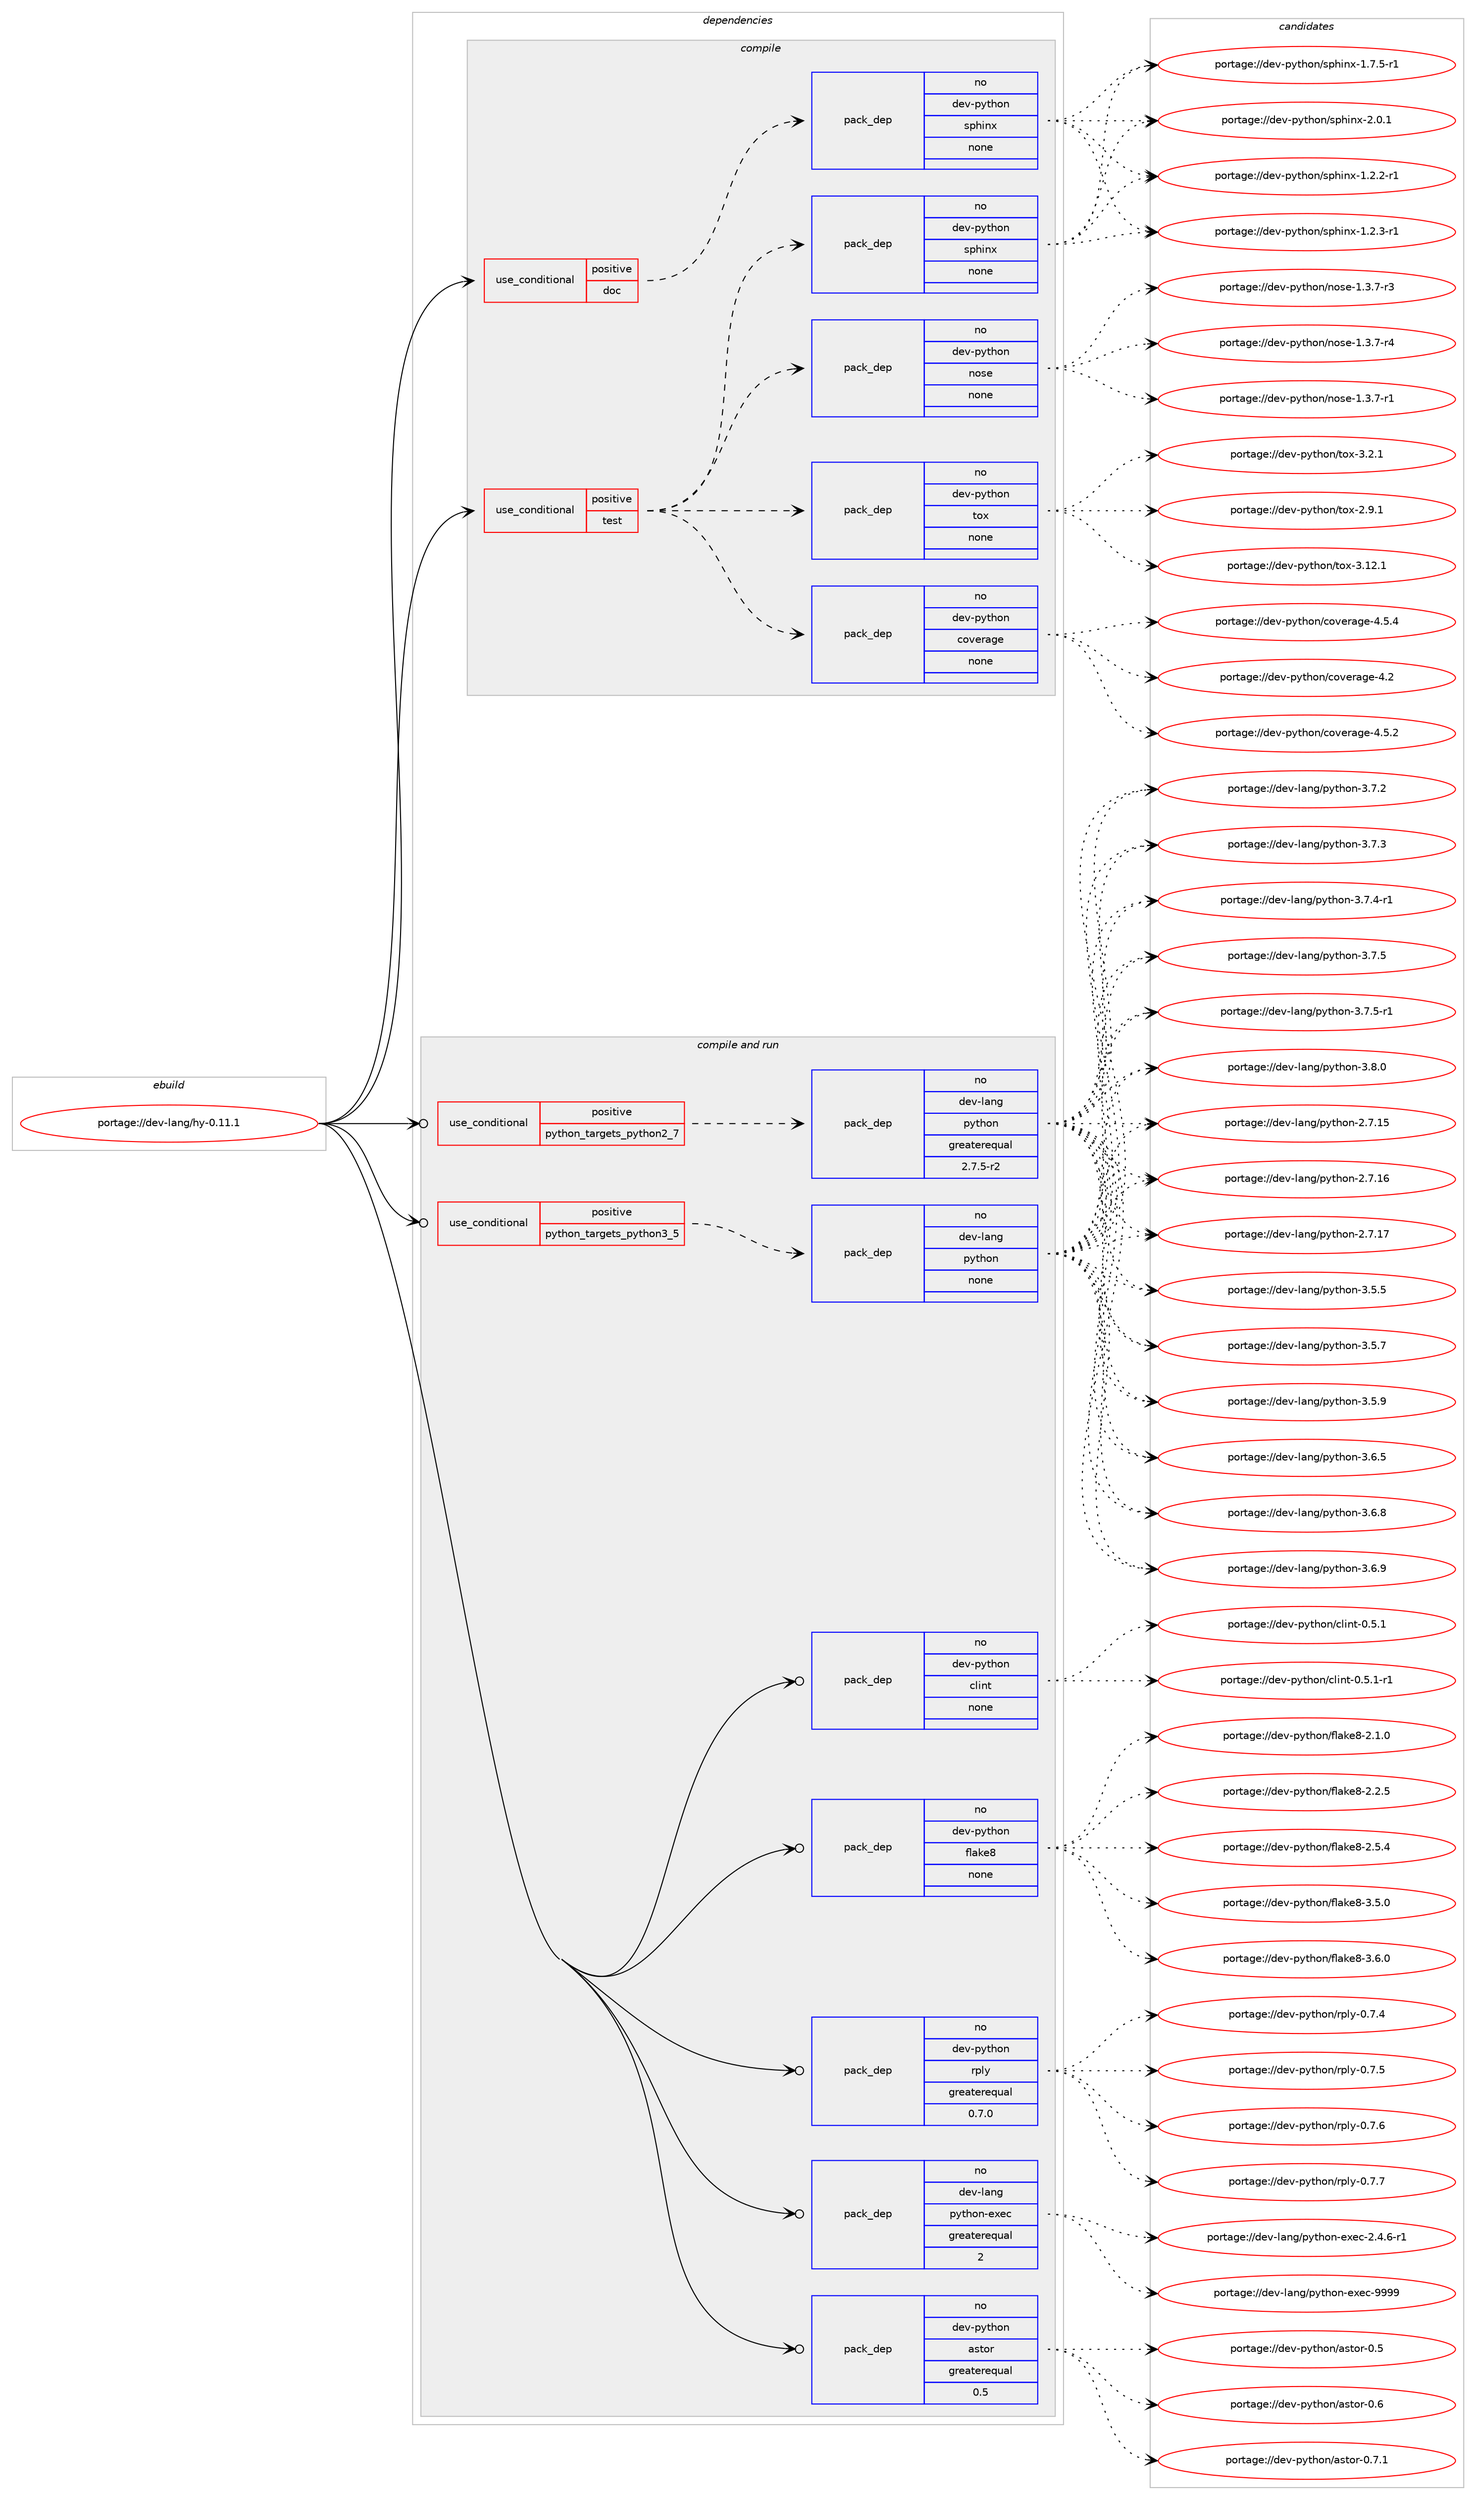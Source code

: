 digraph prolog {

# *************
# Graph options
# *************

newrank=true;
concentrate=true;
compound=true;
graph [rankdir=LR,fontname=Helvetica,fontsize=10,ranksep=1.5];#, ranksep=2.5, nodesep=0.2];
edge  [arrowhead=vee];
node  [fontname=Helvetica,fontsize=10];

# **********
# The ebuild
# **********

subgraph cluster_leftcol {
color=gray;
rank=same;
label=<<i>ebuild</i>>;
id [label="portage://dev-lang/hy-0.11.1", color=red, width=4, href="../dev-lang/hy-0.11.1.svg"];
}

# ****************
# The dependencies
# ****************

subgraph cluster_midcol {
color=gray;
label=<<i>dependencies</i>>;
subgraph cluster_compile {
fillcolor="#eeeeee";
style=filled;
label=<<i>compile</i>>;
subgraph cond19272 {
dependency93702 [label=<<TABLE BORDER="0" CELLBORDER="1" CELLSPACING="0" CELLPADDING="4"><TR><TD ROWSPAN="3" CELLPADDING="10">use_conditional</TD></TR><TR><TD>positive</TD></TR><TR><TD>doc</TD></TR></TABLE>>, shape=none, color=red];
subgraph pack71673 {
dependency93703 [label=<<TABLE BORDER="0" CELLBORDER="1" CELLSPACING="0" CELLPADDING="4" WIDTH="220"><TR><TD ROWSPAN="6" CELLPADDING="30">pack_dep</TD></TR><TR><TD WIDTH="110">no</TD></TR><TR><TD>dev-python</TD></TR><TR><TD>sphinx</TD></TR><TR><TD>none</TD></TR><TR><TD></TD></TR></TABLE>>, shape=none, color=blue];
}
dependency93702:e -> dependency93703:w [weight=20,style="dashed",arrowhead="vee"];
}
id:e -> dependency93702:w [weight=20,style="solid",arrowhead="vee"];
subgraph cond19273 {
dependency93704 [label=<<TABLE BORDER="0" CELLBORDER="1" CELLSPACING="0" CELLPADDING="4"><TR><TD ROWSPAN="3" CELLPADDING="10">use_conditional</TD></TR><TR><TD>positive</TD></TR><TR><TD>test</TD></TR></TABLE>>, shape=none, color=red];
subgraph pack71674 {
dependency93705 [label=<<TABLE BORDER="0" CELLBORDER="1" CELLSPACING="0" CELLPADDING="4" WIDTH="220"><TR><TD ROWSPAN="6" CELLPADDING="30">pack_dep</TD></TR><TR><TD WIDTH="110">no</TD></TR><TR><TD>dev-python</TD></TR><TR><TD>tox</TD></TR><TR><TD>none</TD></TR><TR><TD></TD></TR></TABLE>>, shape=none, color=blue];
}
dependency93704:e -> dependency93705:w [weight=20,style="dashed",arrowhead="vee"];
subgraph pack71675 {
dependency93706 [label=<<TABLE BORDER="0" CELLBORDER="1" CELLSPACING="0" CELLPADDING="4" WIDTH="220"><TR><TD ROWSPAN="6" CELLPADDING="30">pack_dep</TD></TR><TR><TD WIDTH="110">no</TD></TR><TR><TD>dev-python</TD></TR><TR><TD>nose</TD></TR><TR><TD>none</TD></TR><TR><TD></TD></TR></TABLE>>, shape=none, color=blue];
}
dependency93704:e -> dependency93706:w [weight=20,style="dashed",arrowhead="vee"];
subgraph pack71676 {
dependency93707 [label=<<TABLE BORDER="0" CELLBORDER="1" CELLSPACING="0" CELLPADDING="4" WIDTH="220"><TR><TD ROWSPAN="6" CELLPADDING="30">pack_dep</TD></TR><TR><TD WIDTH="110">no</TD></TR><TR><TD>dev-python</TD></TR><TR><TD>sphinx</TD></TR><TR><TD>none</TD></TR><TR><TD></TD></TR></TABLE>>, shape=none, color=blue];
}
dependency93704:e -> dependency93707:w [weight=20,style="dashed",arrowhead="vee"];
subgraph pack71677 {
dependency93708 [label=<<TABLE BORDER="0" CELLBORDER="1" CELLSPACING="0" CELLPADDING="4" WIDTH="220"><TR><TD ROWSPAN="6" CELLPADDING="30">pack_dep</TD></TR><TR><TD WIDTH="110">no</TD></TR><TR><TD>dev-python</TD></TR><TR><TD>coverage</TD></TR><TR><TD>none</TD></TR><TR><TD></TD></TR></TABLE>>, shape=none, color=blue];
}
dependency93704:e -> dependency93708:w [weight=20,style="dashed",arrowhead="vee"];
}
id:e -> dependency93704:w [weight=20,style="solid",arrowhead="vee"];
}
subgraph cluster_compileandrun {
fillcolor="#eeeeee";
style=filled;
label=<<i>compile and run</i>>;
subgraph cond19274 {
dependency93709 [label=<<TABLE BORDER="0" CELLBORDER="1" CELLSPACING="0" CELLPADDING="4"><TR><TD ROWSPAN="3" CELLPADDING="10">use_conditional</TD></TR><TR><TD>positive</TD></TR><TR><TD>python_targets_python2_7</TD></TR></TABLE>>, shape=none, color=red];
subgraph pack71678 {
dependency93710 [label=<<TABLE BORDER="0" CELLBORDER="1" CELLSPACING="0" CELLPADDING="4" WIDTH="220"><TR><TD ROWSPAN="6" CELLPADDING="30">pack_dep</TD></TR><TR><TD WIDTH="110">no</TD></TR><TR><TD>dev-lang</TD></TR><TR><TD>python</TD></TR><TR><TD>greaterequal</TD></TR><TR><TD>2.7.5-r2</TD></TR></TABLE>>, shape=none, color=blue];
}
dependency93709:e -> dependency93710:w [weight=20,style="dashed",arrowhead="vee"];
}
id:e -> dependency93709:w [weight=20,style="solid",arrowhead="odotvee"];
subgraph cond19275 {
dependency93711 [label=<<TABLE BORDER="0" CELLBORDER="1" CELLSPACING="0" CELLPADDING="4"><TR><TD ROWSPAN="3" CELLPADDING="10">use_conditional</TD></TR><TR><TD>positive</TD></TR><TR><TD>python_targets_python3_5</TD></TR></TABLE>>, shape=none, color=red];
subgraph pack71679 {
dependency93712 [label=<<TABLE BORDER="0" CELLBORDER="1" CELLSPACING="0" CELLPADDING="4" WIDTH="220"><TR><TD ROWSPAN="6" CELLPADDING="30">pack_dep</TD></TR><TR><TD WIDTH="110">no</TD></TR><TR><TD>dev-lang</TD></TR><TR><TD>python</TD></TR><TR><TD>none</TD></TR><TR><TD></TD></TR></TABLE>>, shape=none, color=blue];
}
dependency93711:e -> dependency93712:w [weight=20,style="dashed",arrowhead="vee"];
}
id:e -> dependency93711:w [weight=20,style="solid",arrowhead="odotvee"];
subgraph pack71680 {
dependency93713 [label=<<TABLE BORDER="0" CELLBORDER="1" CELLSPACING="0" CELLPADDING="4" WIDTH="220"><TR><TD ROWSPAN="6" CELLPADDING="30">pack_dep</TD></TR><TR><TD WIDTH="110">no</TD></TR><TR><TD>dev-lang</TD></TR><TR><TD>python-exec</TD></TR><TR><TD>greaterequal</TD></TR><TR><TD>2</TD></TR></TABLE>>, shape=none, color=blue];
}
id:e -> dependency93713:w [weight=20,style="solid",arrowhead="odotvee"];
subgraph pack71681 {
dependency93714 [label=<<TABLE BORDER="0" CELLBORDER="1" CELLSPACING="0" CELLPADDING="4" WIDTH="220"><TR><TD ROWSPAN="6" CELLPADDING="30">pack_dep</TD></TR><TR><TD WIDTH="110">no</TD></TR><TR><TD>dev-python</TD></TR><TR><TD>astor</TD></TR><TR><TD>greaterequal</TD></TR><TR><TD>0.5</TD></TR></TABLE>>, shape=none, color=blue];
}
id:e -> dependency93714:w [weight=20,style="solid",arrowhead="odotvee"];
subgraph pack71682 {
dependency93715 [label=<<TABLE BORDER="0" CELLBORDER="1" CELLSPACING="0" CELLPADDING="4" WIDTH="220"><TR><TD ROWSPAN="6" CELLPADDING="30">pack_dep</TD></TR><TR><TD WIDTH="110">no</TD></TR><TR><TD>dev-python</TD></TR><TR><TD>clint</TD></TR><TR><TD>none</TD></TR><TR><TD></TD></TR></TABLE>>, shape=none, color=blue];
}
id:e -> dependency93715:w [weight=20,style="solid",arrowhead="odotvee"];
subgraph pack71683 {
dependency93716 [label=<<TABLE BORDER="0" CELLBORDER="1" CELLSPACING="0" CELLPADDING="4" WIDTH="220"><TR><TD ROWSPAN="6" CELLPADDING="30">pack_dep</TD></TR><TR><TD WIDTH="110">no</TD></TR><TR><TD>dev-python</TD></TR><TR><TD>flake8</TD></TR><TR><TD>none</TD></TR><TR><TD></TD></TR></TABLE>>, shape=none, color=blue];
}
id:e -> dependency93716:w [weight=20,style="solid",arrowhead="odotvee"];
subgraph pack71684 {
dependency93717 [label=<<TABLE BORDER="0" CELLBORDER="1" CELLSPACING="0" CELLPADDING="4" WIDTH="220"><TR><TD ROWSPAN="6" CELLPADDING="30">pack_dep</TD></TR><TR><TD WIDTH="110">no</TD></TR><TR><TD>dev-python</TD></TR><TR><TD>rply</TD></TR><TR><TD>greaterequal</TD></TR><TR><TD>0.7.0</TD></TR></TABLE>>, shape=none, color=blue];
}
id:e -> dependency93717:w [weight=20,style="solid",arrowhead="odotvee"];
}
subgraph cluster_run {
fillcolor="#eeeeee";
style=filled;
label=<<i>run</i>>;
}
}

# **************
# The candidates
# **************

subgraph cluster_choices {
rank=same;
color=gray;
label=<<i>candidates</i>>;

subgraph choice71673 {
color=black;
nodesep=1;
choiceportage10010111845112121116104111110471151121041051101204549465046504511449 [label="portage://dev-python/sphinx-1.2.2-r1", color=red, width=4,href="../dev-python/sphinx-1.2.2-r1.svg"];
choiceportage10010111845112121116104111110471151121041051101204549465046514511449 [label="portage://dev-python/sphinx-1.2.3-r1", color=red, width=4,href="../dev-python/sphinx-1.2.3-r1.svg"];
choiceportage10010111845112121116104111110471151121041051101204549465546534511449 [label="portage://dev-python/sphinx-1.7.5-r1", color=red, width=4,href="../dev-python/sphinx-1.7.5-r1.svg"];
choiceportage1001011184511212111610411111047115112104105110120455046484649 [label="portage://dev-python/sphinx-2.0.1", color=red, width=4,href="../dev-python/sphinx-2.0.1.svg"];
dependency93703:e -> choiceportage10010111845112121116104111110471151121041051101204549465046504511449:w [style=dotted,weight="100"];
dependency93703:e -> choiceportage10010111845112121116104111110471151121041051101204549465046514511449:w [style=dotted,weight="100"];
dependency93703:e -> choiceportage10010111845112121116104111110471151121041051101204549465546534511449:w [style=dotted,weight="100"];
dependency93703:e -> choiceportage1001011184511212111610411111047115112104105110120455046484649:w [style=dotted,weight="100"];
}
subgraph choice71674 {
color=black;
nodesep=1;
choiceportage1001011184511212111610411111047116111120455046574649 [label="portage://dev-python/tox-2.9.1", color=red, width=4,href="../dev-python/tox-2.9.1.svg"];
choiceportage100101118451121211161041111104711611112045514649504649 [label="portage://dev-python/tox-3.12.1", color=red, width=4,href="../dev-python/tox-3.12.1.svg"];
choiceportage1001011184511212111610411111047116111120455146504649 [label="portage://dev-python/tox-3.2.1", color=red, width=4,href="../dev-python/tox-3.2.1.svg"];
dependency93705:e -> choiceportage1001011184511212111610411111047116111120455046574649:w [style=dotted,weight="100"];
dependency93705:e -> choiceportage100101118451121211161041111104711611112045514649504649:w [style=dotted,weight="100"];
dependency93705:e -> choiceportage1001011184511212111610411111047116111120455146504649:w [style=dotted,weight="100"];
}
subgraph choice71675 {
color=black;
nodesep=1;
choiceportage10010111845112121116104111110471101111151014549465146554511449 [label="portage://dev-python/nose-1.3.7-r1", color=red, width=4,href="../dev-python/nose-1.3.7-r1.svg"];
choiceportage10010111845112121116104111110471101111151014549465146554511451 [label="portage://dev-python/nose-1.3.7-r3", color=red, width=4,href="../dev-python/nose-1.3.7-r3.svg"];
choiceportage10010111845112121116104111110471101111151014549465146554511452 [label="portage://dev-python/nose-1.3.7-r4", color=red, width=4,href="../dev-python/nose-1.3.7-r4.svg"];
dependency93706:e -> choiceportage10010111845112121116104111110471101111151014549465146554511449:w [style=dotted,weight="100"];
dependency93706:e -> choiceportage10010111845112121116104111110471101111151014549465146554511451:w [style=dotted,weight="100"];
dependency93706:e -> choiceportage10010111845112121116104111110471101111151014549465146554511452:w [style=dotted,weight="100"];
}
subgraph choice71676 {
color=black;
nodesep=1;
choiceportage10010111845112121116104111110471151121041051101204549465046504511449 [label="portage://dev-python/sphinx-1.2.2-r1", color=red, width=4,href="../dev-python/sphinx-1.2.2-r1.svg"];
choiceportage10010111845112121116104111110471151121041051101204549465046514511449 [label="portage://dev-python/sphinx-1.2.3-r1", color=red, width=4,href="../dev-python/sphinx-1.2.3-r1.svg"];
choiceportage10010111845112121116104111110471151121041051101204549465546534511449 [label="portage://dev-python/sphinx-1.7.5-r1", color=red, width=4,href="../dev-python/sphinx-1.7.5-r1.svg"];
choiceportage1001011184511212111610411111047115112104105110120455046484649 [label="portage://dev-python/sphinx-2.0.1", color=red, width=4,href="../dev-python/sphinx-2.0.1.svg"];
dependency93707:e -> choiceportage10010111845112121116104111110471151121041051101204549465046504511449:w [style=dotted,weight="100"];
dependency93707:e -> choiceportage10010111845112121116104111110471151121041051101204549465046514511449:w [style=dotted,weight="100"];
dependency93707:e -> choiceportage10010111845112121116104111110471151121041051101204549465546534511449:w [style=dotted,weight="100"];
dependency93707:e -> choiceportage1001011184511212111610411111047115112104105110120455046484649:w [style=dotted,weight="100"];
}
subgraph choice71677 {
color=black;
nodesep=1;
choiceportage1001011184511212111610411111047991111181011149710310145524650 [label="portage://dev-python/coverage-4.2", color=red, width=4,href="../dev-python/coverage-4.2.svg"];
choiceportage10010111845112121116104111110479911111810111497103101455246534650 [label="portage://dev-python/coverage-4.5.2", color=red, width=4,href="../dev-python/coverage-4.5.2.svg"];
choiceportage10010111845112121116104111110479911111810111497103101455246534652 [label="portage://dev-python/coverage-4.5.4", color=red, width=4,href="../dev-python/coverage-4.5.4.svg"];
dependency93708:e -> choiceportage1001011184511212111610411111047991111181011149710310145524650:w [style=dotted,weight="100"];
dependency93708:e -> choiceportage10010111845112121116104111110479911111810111497103101455246534650:w [style=dotted,weight="100"];
dependency93708:e -> choiceportage10010111845112121116104111110479911111810111497103101455246534652:w [style=dotted,weight="100"];
}
subgraph choice71678 {
color=black;
nodesep=1;
choiceportage10010111845108971101034711212111610411111045504655464953 [label="portage://dev-lang/python-2.7.15", color=red, width=4,href="../dev-lang/python-2.7.15.svg"];
choiceportage10010111845108971101034711212111610411111045504655464954 [label="portage://dev-lang/python-2.7.16", color=red, width=4,href="../dev-lang/python-2.7.16.svg"];
choiceportage10010111845108971101034711212111610411111045504655464955 [label="portage://dev-lang/python-2.7.17", color=red, width=4,href="../dev-lang/python-2.7.17.svg"];
choiceportage100101118451089711010347112121116104111110455146534653 [label="portage://dev-lang/python-3.5.5", color=red, width=4,href="../dev-lang/python-3.5.5.svg"];
choiceportage100101118451089711010347112121116104111110455146534655 [label="portage://dev-lang/python-3.5.7", color=red, width=4,href="../dev-lang/python-3.5.7.svg"];
choiceportage100101118451089711010347112121116104111110455146534657 [label="portage://dev-lang/python-3.5.9", color=red, width=4,href="../dev-lang/python-3.5.9.svg"];
choiceportage100101118451089711010347112121116104111110455146544653 [label="portage://dev-lang/python-3.6.5", color=red, width=4,href="../dev-lang/python-3.6.5.svg"];
choiceportage100101118451089711010347112121116104111110455146544656 [label="portage://dev-lang/python-3.6.8", color=red, width=4,href="../dev-lang/python-3.6.8.svg"];
choiceportage100101118451089711010347112121116104111110455146544657 [label="portage://dev-lang/python-3.6.9", color=red, width=4,href="../dev-lang/python-3.6.9.svg"];
choiceportage100101118451089711010347112121116104111110455146554650 [label="portage://dev-lang/python-3.7.2", color=red, width=4,href="../dev-lang/python-3.7.2.svg"];
choiceportage100101118451089711010347112121116104111110455146554651 [label="portage://dev-lang/python-3.7.3", color=red, width=4,href="../dev-lang/python-3.7.3.svg"];
choiceportage1001011184510897110103471121211161041111104551465546524511449 [label="portage://dev-lang/python-3.7.4-r1", color=red, width=4,href="../dev-lang/python-3.7.4-r1.svg"];
choiceportage100101118451089711010347112121116104111110455146554653 [label="portage://dev-lang/python-3.7.5", color=red, width=4,href="../dev-lang/python-3.7.5.svg"];
choiceportage1001011184510897110103471121211161041111104551465546534511449 [label="portage://dev-lang/python-3.7.5-r1", color=red, width=4,href="../dev-lang/python-3.7.5-r1.svg"];
choiceportage100101118451089711010347112121116104111110455146564648 [label="portage://dev-lang/python-3.8.0", color=red, width=4,href="../dev-lang/python-3.8.0.svg"];
dependency93710:e -> choiceportage10010111845108971101034711212111610411111045504655464953:w [style=dotted,weight="100"];
dependency93710:e -> choiceportage10010111845108971101034711212111610411111045504655464954:w [style=dotted,weight="100"];
dependency93710:e -> choiceportage10010111845108971101034711212111610411111045504655464955:w [style=dotted,weight="100"];
dependency93710:e -> choiceportage100101118451089711010347112121116104111110455146534653:w [style=dotted,weight="100"];
dependency93710:e -> choiceportage100101118451089711010347112121116104111110455146534655:w [style=dotted,weight="100"];
dependency93710:e -> choiceportage100101118451089711010347112121116104111110455146534657:w [style=dotted,weight="100"];
dependency93710:e -> choiceportage100101118451089711010347112121116104111110455146544653:w [style=dotted,weight="100"];
dependency93710:e -> choiceportage100101118451089711010347112121116104111110455146544656:w [style=dotted,weight="100"];
dependency93710:e -> choiceportage100101118451089711010347112121116104111110455146544657:w [style=dotted,weight="100"];
dependency93710:e -> choiceportage100101118451089711010347112121116104111110455146554650:w [style=dotted,weight="100"];
dependency93710:e -> choiceportage100101118451089711010347112121116104111110455146554651:w [style=dotted,weight="100"];
dependency93710:e -> choiceportage1001011184510897110103471121211161041111104551465546524511449:w [style=dotted,weight="100"];
dependency93710:e -> choiceportage100101118451089711010347112121116104111110455146554653:w [style=dotted,weight="100"];
dependency93710:e -> choiceportage1001011184510897110103471121211161041111104551465546534511449:w [style=dotted,weight="100"];
dependency93710:e -> choiceportage100101118451089711010347112121116104111110455146564648:w [style=dotted,weight="100"];
}
subgraph choice71679 {
color=black;
nodesep=1;
choiceportage10010111845108971101034711212111610411111045504655464953 [label="portage://dev-lang/python-2.7.15", color=red, width=4,href="../dev-lang/python-2.7.15.svg"];
choiceportage10010111845108971101034711212111610411111045504655464954 [label="portage://dev-lang/python-2.7.16", color=red, width=4,href="../dev-lang/python-2.7.16.svg"];
choiceportage10010111845108971101034711212111610411111045504655464955 [label="portage://dev-lang/python-2.7.17", color=red, width=4,href="../dev-lang/python-2.7.17.svg"];
choiceportage100101118451089711010347112121116104111110455146534653 [label="portage://dev-lang/python-3.5.5", color=red, width=4,href="../dev-lang/python-3.5.5.svg"];
choiceportage100101118451089711010347112121116104111110455146534655 [label="portage://dev-lang/python-3.5.7", color=red, width=4,href="../dev-lang/python-3.5.7.svg"];
choiceportage100101118451089711010347112121116104111110455146534657 [label="portage://dev-lang/python-3.5.9", color=red, width=4,href="../dev-lang/python-3.5.9.svg"];
choiceportage100101118451089711010347112121116104111110455146544653 [label="portage://dev-lang/python-3.6.5", color=red, width=4,href="../dev-lang/python-3.6.5.svg"];
choiceportage100101118451089711010347112121116104111110455146544656 [label="portage://dev-lang/python-3.6.8", color=red, width=4,href="../dev-lang/python-3.6.8.svg"];
choiceportage100101118451089711010347112121116104111110455146544657 [label="portage://dev-lang/python-3.6.9", color=red, width=4,href="../dev-lang/python-3.6.9.svg"];
choiceportage100101118451089711010347112121116104111110455146554650 [label="portage://dev-lang/python-3.7.2", color=red, width=4,href="../dev-lang/python-3.7.2.svg"];
choiceportage100101118451089711010347112121116104111110455146554651 [label="portage://dev-lang/python-3.7.3", color=red, width=4,href="../dev-lang/python-3.7.3.svg"];
choiceportage1001011184510897110103471121211161041111104551465546524511449 [label="portage://dev-lang/python-3.7.4-r1", color=red, width=4,href="../dev-lang/python-3.7.4-r1.svg"];
choiceportage100101118451089711010347112121116104111110455146554653 [label="portage://dev-lang/python-3.7.5", color=red, width=4,href="../dev-lang/python-3.7.5.svg"];
choiceportage1001011184510897110103471121211161041111104551465546534511449 [label="portage://dev-lang/python-3.7.5-r1", color=red, width=4,href="../dev-lang/python-3.7.5-r1.svg"];
choiceportage100101118451089711010347112121116104111110455146564648 [label="portage://dev-lang/python-3.8.0", color=red, width=4,href="../dev-lang/python-3.8.0.svg"];
dependency93712:e -> choiceportage10010111845108971101034711212111610411111045504655464953:w [style=dotted,weight="100"];
dependency93712:e -> choiceportage10010111845108971101034711212111610411111045504655464954:w [style=dotted,weight="100"];
dependency93712:e -> choiceportage10010111845108971101034711212111610411111045504655464955:w [style=dotted,weight="100"];
dependency93712:e -> choiceportage100101118451089711010347112121116104111110455146534653:w [style=dotted,weight="100"];
dependency93712:e -> choiceportage100101118451089711010347112121116104111110455146534655:w [style=dotted,weight="100"];
dependency93712:e -> choiceportage100101118451089711010347112121116104111110455146534657:w [style=dotted,weight="100"];
dependency93712:e -> choiceportage100101118451089711010347112121116104111110455146544653:w [style=dotted,weight="100"];
dependency93712:e -> choiceportage100101118451089711010347112121116104111110455146544656:w [style=dotted,weight="100"];
dependency93712:e -> choiceportage100101118451089711010347112121116104111110455146544657:w [style=dotted,weight="100"];
dependency93712:e -> choiceportage100101118451089711010347112121116104111110455146554650:w [style=dotted,weight="100"];
dependency93712:e -> choiceportage100101118451089711010347112121116104111110455146554651:w [style=dotted,weight="100"];
dependency93712:e -> choiceportage1001011184510897110103471121211161041111104551465546524511449:w [style=dotted,weight="100"];
dependency93712:e -> choiceportage100101118451089711010347112121116104111110455146554653:w [style=dotted,weight="100"];
dependency93712:e -> choiceportage1001011184510897110103471121211161041111104551465546534511449:w [style=dotted,weight="100"];
dependency93712:e -> choiceportage100101118451089711010347112121116104111110455146564648:w [style=dotted,weight="100"];
}
subgraph choice71680 {
color=black;
nodesep=1;
choiceportage10010111845108971101034711212111610411111045101120101994550465246544511449 [label="portage://dev-lang/python-exec-2.4.6-r1", color=red, width=4,href="../dev-lang/python-exec-2.4.6-r1.svg"];
choiceportage10010111845108971101034711212111610411111045101120101994557575757 [label="portage://dev-lang/python-exec-9999", color=red, width=4,href="../dev-lang/python-exec-9999.svg"];
dependency93713:e -> choiceportage10010111845108971101034711212111610411111045101120101994550465246544511449:w [style=dotted,weight="100"];
dependency93713:e -> choiceportage10010111845108971101034711212111610411111045101120101994557575757:w [style=dotted,weight="100"];
}
subgraph choice71681 {
color=black;
nodesep=1;
choiceportage10010111845112121116104111110479711511611111445484653 [label="portage://dev-python/astor-0.5", color=red, width=4,href="../dev-python/astor-0.5.svg"];
choiceportage10010111845112121116104111110479711511611111445484654 [label="portage://dev-python/astor-0.6", color=red, width=4,href="../dev-python/astor-0.6.svg"];
choiceportage100101118451121211161041111104797115116111114454846554649 [label="portage://dev-python/astor-0.7.1", color=red, width=4,href="../dev-python/astor-0.7.1.svg"];
dependency93714:e -> choiceportage10010111845112121116104111110479711511611111445484653:w [style=dotted,weight="100"];
dependency93714:e -> choiceportage10010111845112121116104111110479711511611111445484654:w [style=dotted,weight="100"];
dependency93714:e -> choiceportage100101118451121211161041111104797115116111114454846554649:w [style=dotted,weight="100"];
}
subgraph choice71682 {
color=black;
nodesep=1;
choiceportage100101118451121211161041111104799108105110116454846534649 [label="portage://dev-python/clint-0.5.1", color=red, width=4,href="../dev-python/clint-0.5.1.svg"];
choiceportage1001011184511212111610411111047991081051101164548465346494511449 [label="portage://dev-python/clint-0.5.1-r1", color=red, width=4,href="../dev-python/clint-0.5.1-r1.svg"];
dependency93715:e -> choiceportage100101118451121211161041111104799108105110116454846534649:w [style=dotted,weight="100"];
dependency93715:e -> choiceportage1001011184511212111610411111047991081051101164548465346494511449:w [style=dotted,weight="100"];
}
subgraph choice71683 {
color=black;
nodesep=1;
choiceportage10010111845112121116104111110471021089710710156455046494648 [label="portage://dev-python/flake8-2.1.0", color=red, width=4,href="../dev-python/flake8-2.1.0.svg"];
choiceportage10010111845112121116104111110471021089710710156455046504653 [label="portage://dev-python/flake8-2.2.5", color=red, width=4,href="../dev-python/flake8-2.2.5.svg"];
choiceportage10010111845112121116104111110471021089710710156455046534652 [label="portage://dev-python/flake8-2.5.4", color=red, width=4,href="../dev-python/flake8-2.5.4.svg"];
choiceportage10010111845112121116104111110471021089710710156455146534648 [label="portage://dev-python/flake8-3.5.0", color=red, width=4,href="../dev-python/flake8-3.5.0.svg"];
choiceportage10010111845112121116104111110471021089710710156455146544648 [label="portage://dev-python/flake8-3.6.0", color=red, width=4,href="../dev-python/flake8-3.6.0.svg"];
dependency93716:e -> choiceportage10010111845112121116104111110471021089710710156455046494648:w [style=dotted,weight="100"];
dependency93716:e -> choiceportage10010111845112121116104111110471021089710710156455046504653:w [style=dotted,weight="100"];
dependency93716:e -> choiceportage10010111845112121116104111110471021089710710156455046534652:w [style=dotted,weight="100"];
dependency93716:e -> choiceportage10010111845112121116104111110471021089710710156455146534648:w [style=dotted,weight="100"];
dependency93716:e -> choiceportage10010111845112121116104111110471021089710710156455146544648:w [style=dotted,weight="100"];
}
subgraph choice71684 {
color=black;
nodesep=1;
choiceportage1001011184511212111610411111047114112108121454846554652 [label="portage://dev-python/rply-0.7.4", color=red, width=4,href="../dev-python/rply-0.7.4.svg"];
choiceportage1001011184511212111610411111047114112108121454846554653 [label="portage://dev-python/rply-0.7.5", color=red, width=4,href="../dev-python/rply-0.7.5.svg"];
choiceportage1001011184511212111610411111047114112108121454846554654 [label="portage://dev-python/rply-0.7.6", color=red, width=4,href="../dev-python/rply-0.7.6.svg"];
choiceportage1001011184511212111610411111047114112108121454846554655 [label="portage://dev-python/rply-0.7.7", color=red, width=4,href="../dev-python/rply-0.7.7.svg"];
dependency93717:e -> choiceportage1001011184511212111610411111047114112108121454846554652:w [style=dotted,weight="100"];
dependency93717:e -> choiceportage1001011184511212111610411111047114112108121454846554653:w [style=dotted,weight="100"];
dependency93717:e -> choiceportage1001011184511212111610411111047114112108121454846554654:w [style=dotted,weight="100"];
dependency93717:e -> choiceportage1001011184511212111610411111047114112108121454846554655:w [style=dotted,weight="100"];
}
}

}
